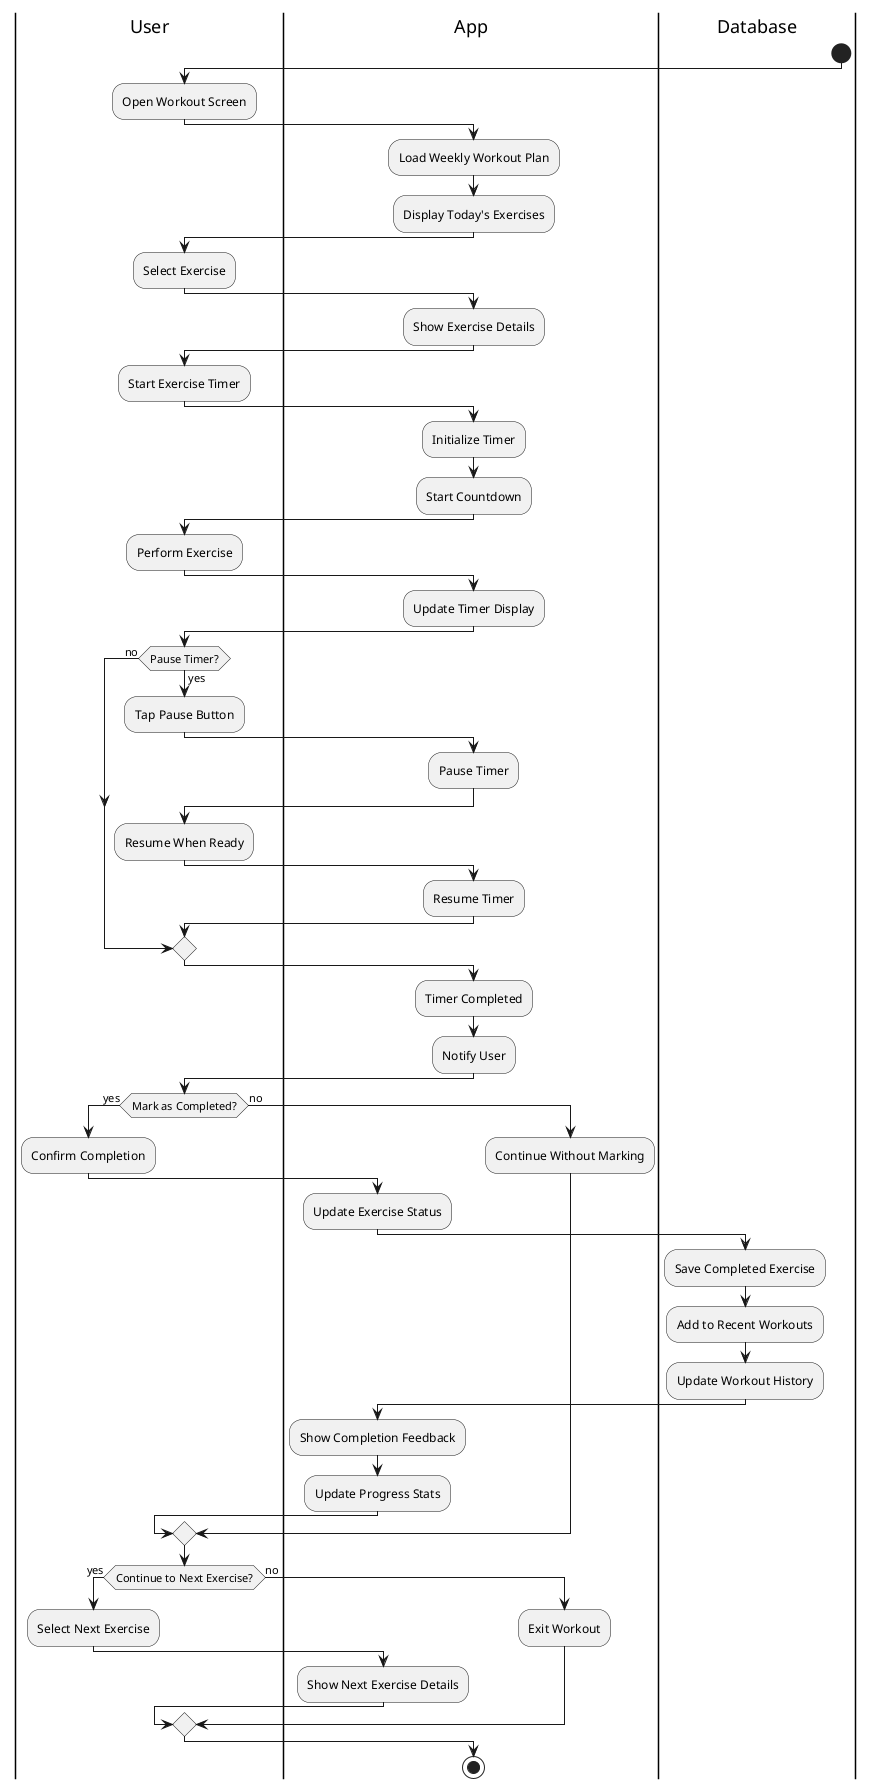 @startuml AtleTech Workout Activity Diagram

|User|
|App|
|Database|

start

|User|
:Open Workout Screen;

|App|
:Load Weekly Workout Plan;
:Display Today's Exercises;

|User|
:Select Exercise;

|App|
:Show Exercise Details;

|User|
:Start Exercise Timer;

|App|
:Initialize Timer;
:Start Countdown;

|User|
:Perform Exercise;

|App|
:Update Timer Display;

|User|
if (Pause Timer?) then (yes)
  :Tap Pause Button;

  |App|
  :Pause Timer;

  |User|
  :Resume When Ready;

  |App|
  :Resume Timer;
else (no)
endif

|App|
:Timer Completed;
:Notify User;

|User|
if (Mark as Completed?) then (yes)
  :Confirm Completion;

  |App|
  :Update Exercise Status;

  |Database|
  :Save Completed Exercise;
  :Add to Recent Workouts;
  :Update Workout History;

  |App|
  :Show Completion Feedback;
  :Update Progress Stats;
else (no)
  :Continue Without Marking;
endif

|User|
if (Continue to Next Exercise?) then (yes)
  :Select Next Exercise;

  |App|
  :Show Next Exercise Details;
else (no)
  :Exit Workout;
endif

stop

@enduml
